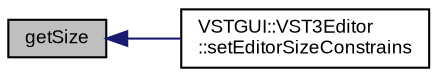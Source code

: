 digraph "getSize"
{
  bgcolor="transparent";
  edge [fontname="Arial",fontsize="9",labelfontname="Arial",labelfontsize="9"];
  node [fontname="Arial",fontsize="9",shape=record];
  rankdir="LR";
  Node1 [label="getSize",height=0.2,width=0.4,color="black", fillcolor="grey75", style="filled" fontcolor="black"];
  Node1 -> Node2 [dir="back",color="midnightblue",fontsize="9",style="solid",fontname="Arial"];
  Node2 [label="VSTGUI::VST3Editor\l::setEditorSizeConstrains",height=0.2,width=0.4,color="black",URL="$class_v_s_t_g_u_i_1_1_v_s_t3_editor.html#ae0d5097e4d7760976a65fd899f35e5d8"];
}
